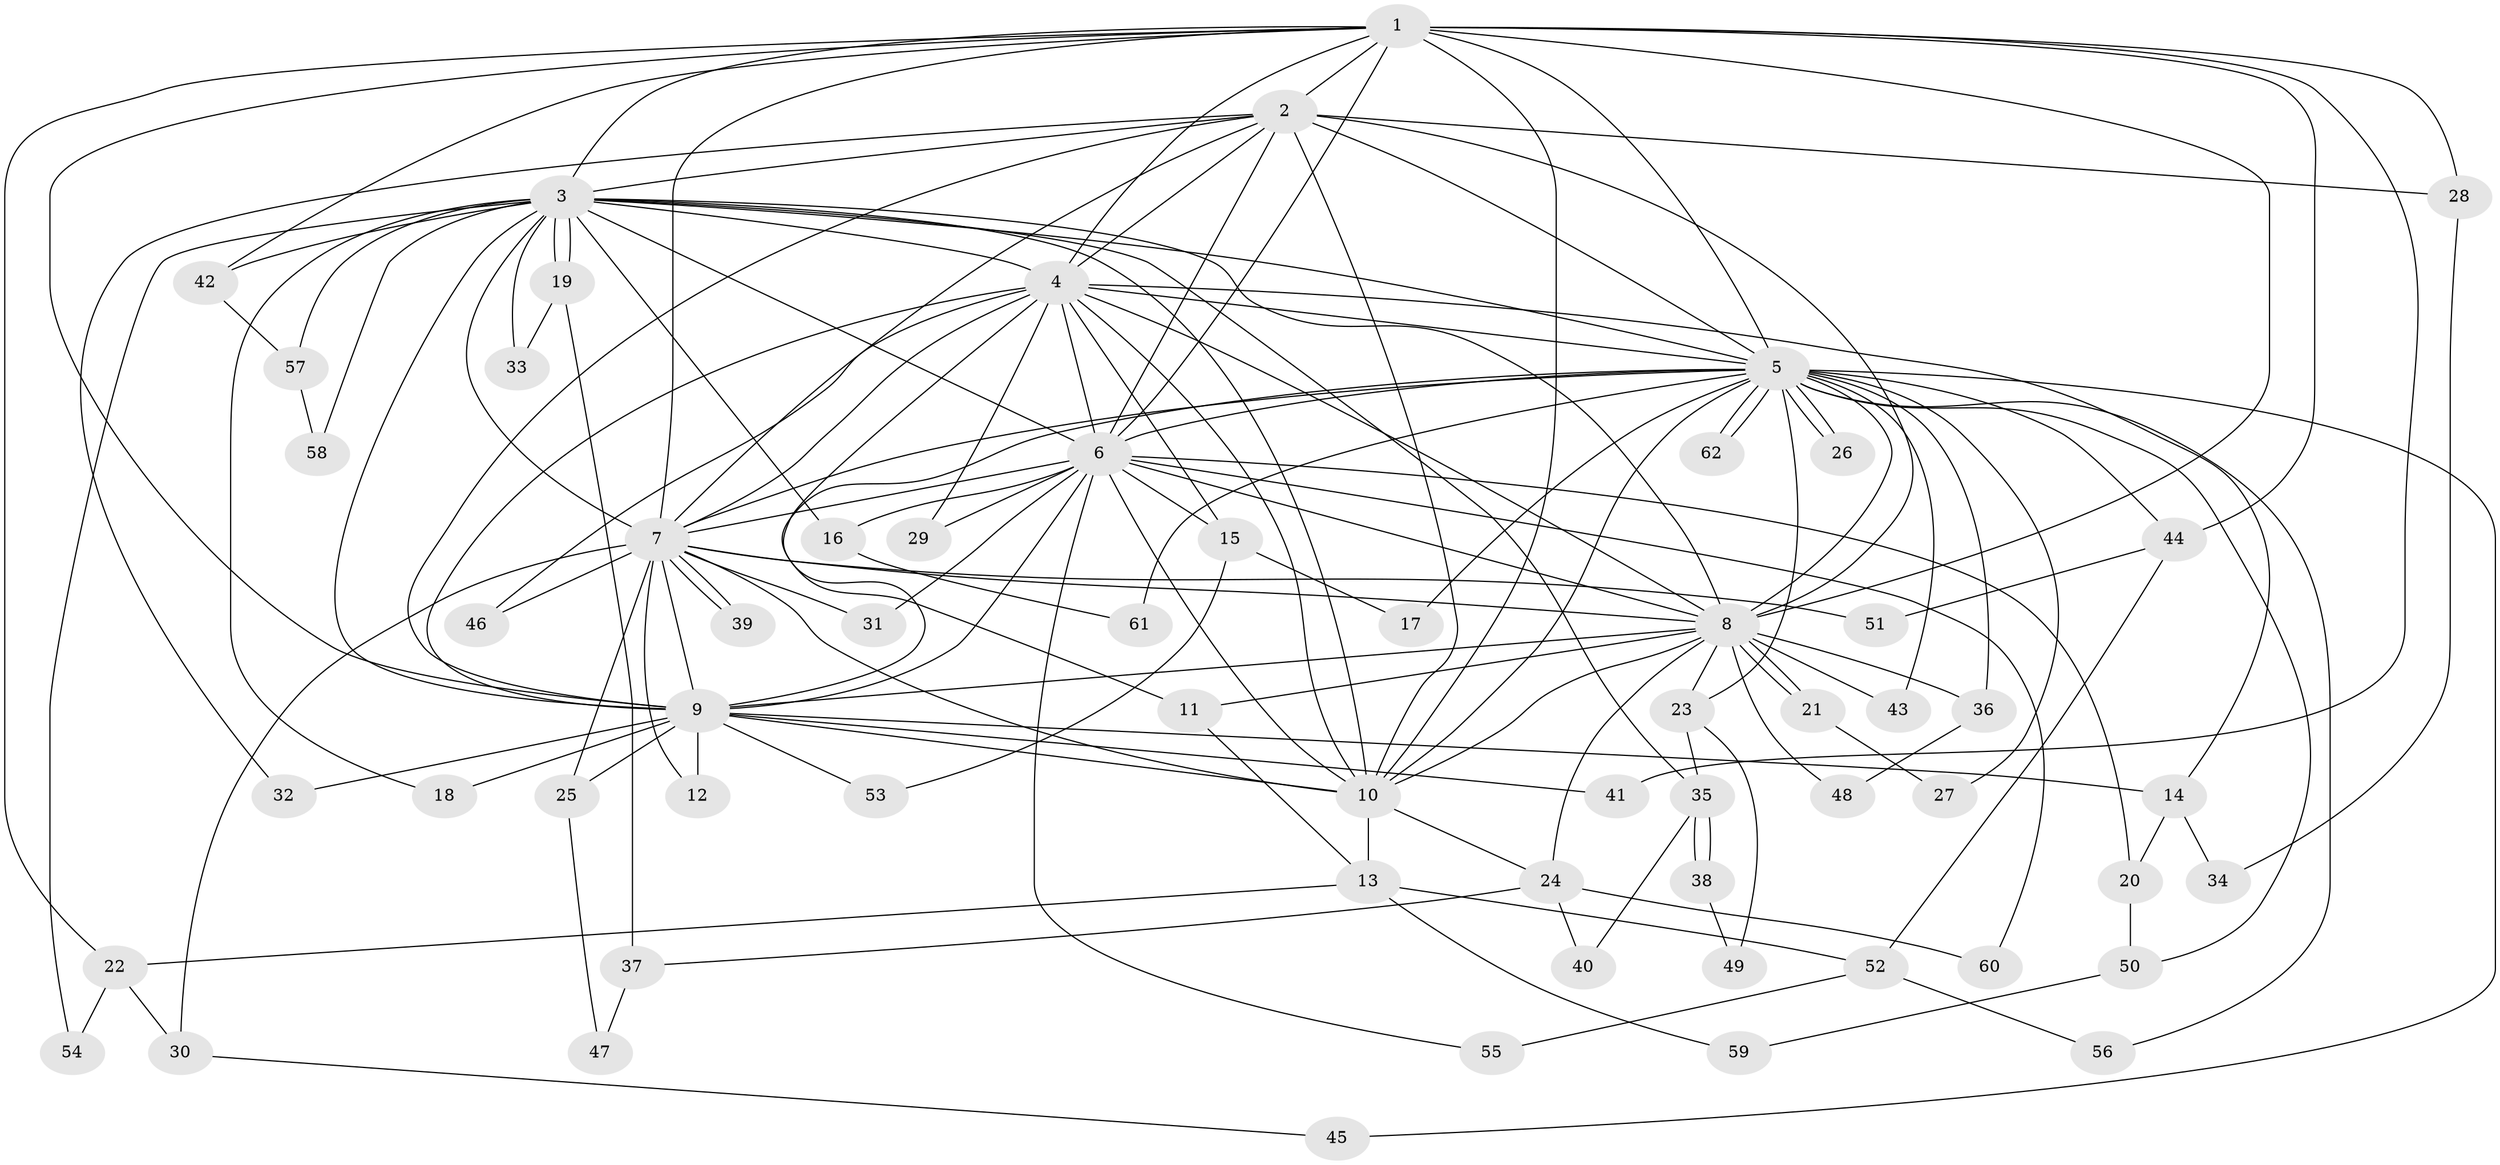 // coarse degree distribution, {11: 0.03225806451612903, 13: 0.06451612903225806, 16: 0.03225806451612903, 7: 0.03225806451612903, 1: 0.3225806451612903, 2: 0.2903225806451613, 3: 0.1935483870967742, 6: 0.03225806451612903}
// Generated by graph-tools (version 1.1) at 2025/49/03/04/25 21:49:18]
// undirected, 62 vertices, 149 edges
graph export_dot {
graph [start="1"]
  node [color=gray90,style=filled];
  1;
  2;
  3;
  4;
  5;
  6;
  7;
  8;
  9;
  10;
  11;
  12;
  13;
  14;
  15;
  16;
  17;
  18;
  19;
  20;
  21;
  22;
  23;
  24;
  25;
  26;
  27;
  28;
  29;
  30;
  31;
  32;
  33;
  34;
  35;
  36;
  37;
  38;
  39;
  40;
  41;
  42;
  43;
  44;
  45;
  46;
  47;
  48;
  49;
  50;
  51;
  52;
  53;
  54;
  55;
  56;
  57;
  58;
  59;
  60;
  61;
  62;
  1 -- 2;
  1 -- 3;
  1 -- 4;
  1 -- 5;
  1 -- 6;
  1 -- 7;
  1 -- 8;
  1 -- 9;
  1 -- 10;
  1 -- 22;
  1 -- 28;
  1 -- 41;
  1 -- 42;
  1 -- 44;
  2 -- 3;
  2 -- 4;
  2 -- 5;
  2 -- 6;
  2 -- 7;
  2 -- 8;
  2 -- 9;
  2 -- 10;
  2 -- 28;
  2 -- 32;
  3 -- 4;
  3 -- 5;
  3 -- 6;
  3 -- 7;
  3 -- 8;
  3 -- 9;
  3 -- 10;
  3 -- 16;
  3 -- 18;
  3 -- 19;
  3 -- 19;
  3 -- 33;
  3 -- 35;
  3 -- 42;
  3 -- 54;
  3 -- 57;
  3 -- 58;
  4 -- 5;
  4 -- 6;
  4 -- 7;
  4 -- 8;
  4 -- 9;
  4 -- 10;
  4 -- 11;
  4 -- 14;
  4 -- 15;
  4 -- 29;
  4 -- 46;
  5 -- 6;
  5 -- 7;
  5 -- 8;
  5 -- 9;
  5 -- 10;
  5 -- 17;
  5 -- 23;
  5 -- 26;
  5 -- 26;
  5 -- 27;
  5 -- 36;
  5 -- 43;
  5 -- 44;
  5 -- 45;
  5 -- 50;
  5 -- 56;
  5 -- 61;
  5 -- 62;
  5 -- 62;
  6 -- 7;
  6 -- 8;
  6 -- 9;
  6 -- 10;
  6 -- 15;
  6 -- 16;
  6 -- 20;
  6 -- 29;
  6 -- 31;
  6 -- 55;
  6 -- 60;
  7 -- 8;
  7 -- 9;
  7 -- 10;
  7 -- 12;
  7 -- 25;
  7 -- 30;
  7 -- 31;
  7 -- 39;
  7 -- 39;
  7 -- 46;
  7 -- 51;
  8 -- 9;
  8 -- 10;
  8 -- 11;
  8 -- 21;
  8 -- 21;
  8 -- 23;
  8 -- 24;
  8 -- 36;
  8 -- 43;
  8 -- 48;
  9 -- 10;
  9 -- 12;
  9 -- 14;
  9 -- 18;
  9 -- 25;
  9 -- 32;
  9 -- 41;
  9 -- 53;
  10 -- 13;
  10 -- 24;
  11 -- 13;
  13 -- 22;
  13 -- 52;
  13 -- 59;
  14 -- 20;
  14 -- 34;
  15 -- 17;
  15 -- 53;
  16 -- 61;
  19 -- 33;
  19 -- 37;
  20 -- 50;
  21 -- 27;
  22 -- 30;
  22 -- 54;
  23 -- 35;
  23 -- 49;
  24 -- 37;
  24 -- 40;
  24 -- 60;
  25 -- 47;
  28 -- 34;
  30 -- 45;
  35 -- 38;
  35 -- 38;
  35 -- 40;
  36 -- 48;
  37 -- 47;
  38 -- 49;
  42 -- 57;
  44 -- 51;
  44 -- 52;
  50 -- 59;
  52 -- 55;
  52 -- 56;
  57 -- 58;
}
